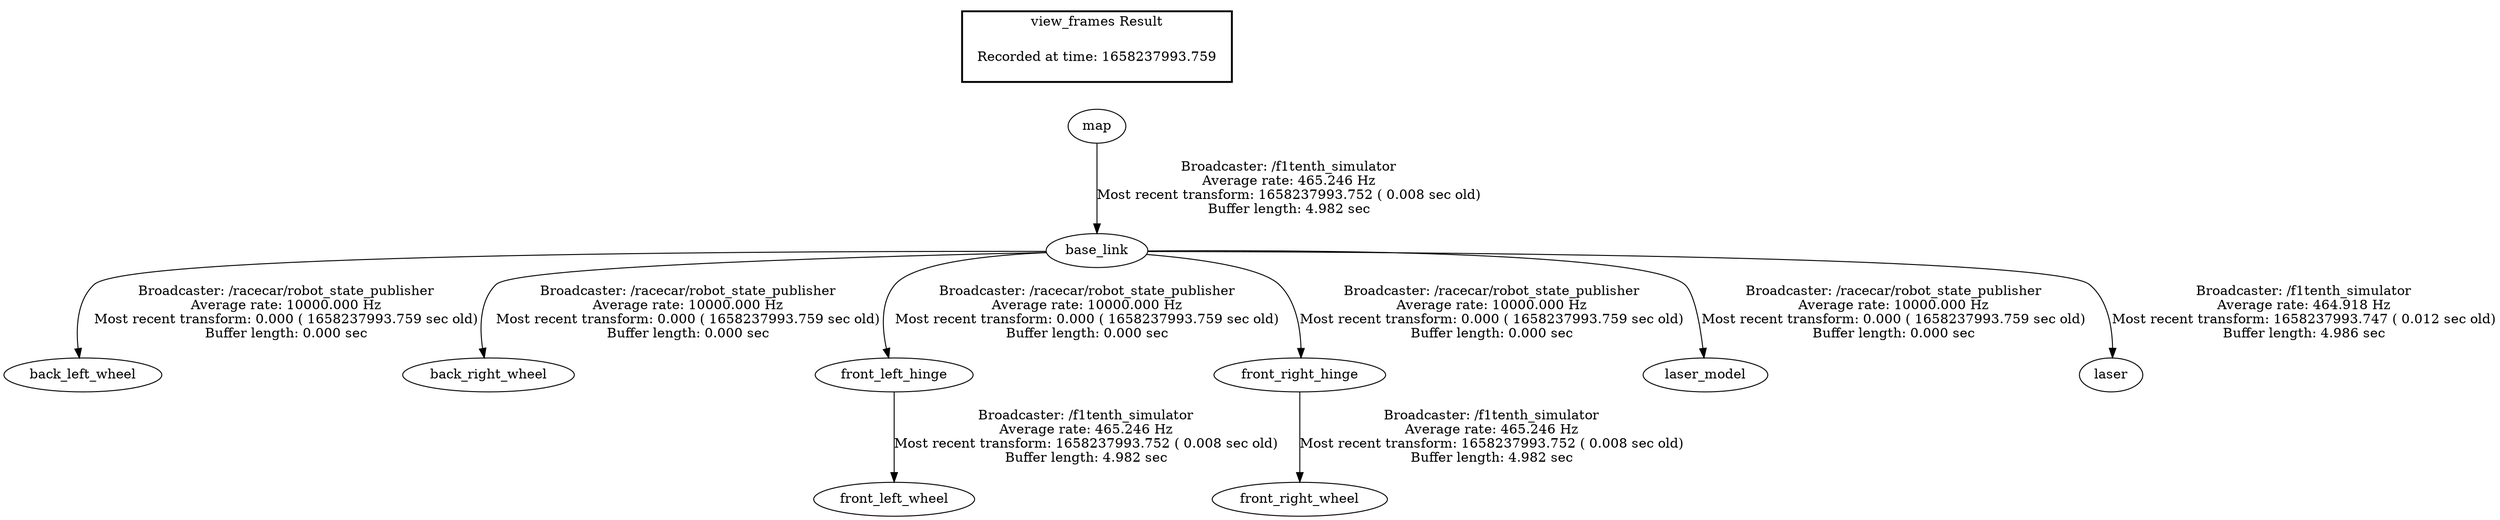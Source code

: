 digraph G {
"base_link" -> "back_left_wheel"[label="Broadcaster: /racecar/robot_state_publisher\nAverage rate: 10000.000 Hz\nMost recent transform: 0.000 ( 1658237993.759 sec old)\nBuffer length: 0.000 sec\n"];
"map" -> "base_link"[label="Broadcaster: /f1tenth_simulator\nAverage rate: 465.246 Hz\nMost recent transform: 1658237993.752 ( 0.008 sec old)\nBuffer length: 4.982 sec\n"];
"base_link" -> "back_right_wheel"[label="Broadcaster: /racecar/robot_state_publisher\nAverage rate: 10000.000 Hz\nMost recent transform: 0.000 ( 1658237993.759 sec old)\nBuffer length: 0.000 sec\n"];
"base_link" -> "front_left_hinge"[label="Broadcaster: /racecar/robot_state_publisher\nAverage rate: 10000.000 Hz\nMost recent transform: 0.000 ( 1658237993.759 sec old)\nBuffer length: 0.000 sec\n"];
"base_link" -> "front_right_hinge"[label="Broadcaster: /racecar/robot_state_publisher\nAverage rate: 10000.000 Hz\nMost recent transform: 0.000 ( 1658237993.759 sec old)\nBuffer length: 0.000 sec\n"];
"base_link" -> "laser_model"[label="Broadcaster: /racecar/robot_state_publisher\nAverage rate: 10000.000 Hz\nMost recent transform: 0.000 ( 1658237993.759 sec old)\nBuffer length: 0.000 sec\n"];
"base_link" -> "laser"[label="Broadcaster: /f1tenth_simulator\nAverage rate: 464.918 Hz\nMost recent transform: 1658237993.747 ( 0.012 sec old)\nBuffer length: 4.986 sec\n"];
"front_left_hinge" -> "front_left_wheel"[label="Broadcaster: /f1tenth_simulator\nAverage rate: 465.246 Hz\nMost recent transform: 1658237993.752 ( 0.008 sec old)\nBuffer length: 4.982 sec\n"];
"front_right_hinge" -> "front_right_wheel"[label="Broadcaster: /f1tenth_simulator\nAverage rate: 465.246 Hz\nMost recent transform: 1658237993.752 ( 0.008 sec old)\nBuffer length: 4.982 sec\n"];
edge [style=invis];
 subgraph cluster_legend { style=bold; color=black; label ="view_frames Result";
"Recorded at time: 1658237993.759"[ shape=plaintext ] ;
 }->"map";
}